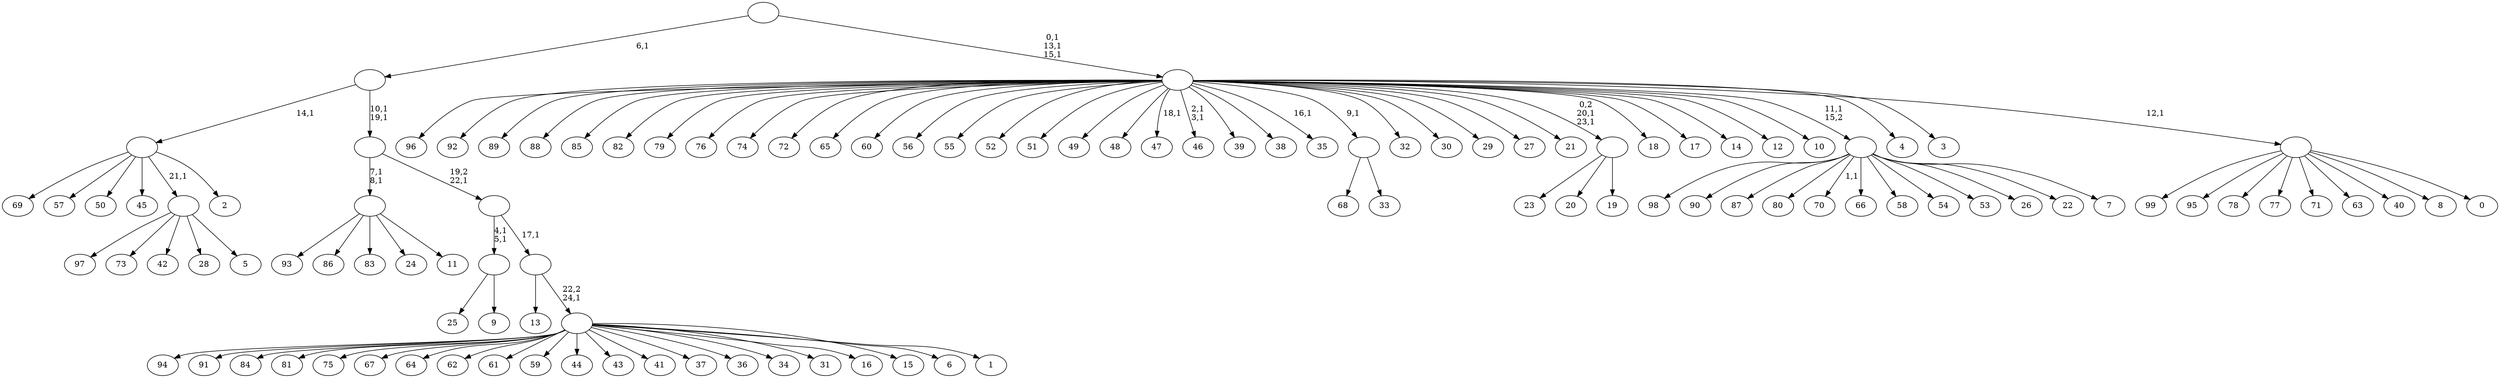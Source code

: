 digraph T {
	125 [label="99"]
	124 [label="98"]
	123 [label="97"]
	122 [label="96"]
	121 [label="95"]
	120 [label="94"]
	119 [label="93"]
	118 [label="92"]
	117 [label="91"]
	116 [label="90"]
	115 [label="89"]
	114 [label="88"]
	113 [label="87"]
	112 [label="86"]
	111 [label="85"]
	110 [label="84"]
	109 [label="83"]
	108 [label="82"]
	107 [label="81"]
	106 [label="80"]
	105 [label="79"]
	104 [label="78"]
	103 [label="77"]
	102 [label="76"]
	101 [label="75"]
	100 [label="74"]
	99 [label="73"]
	98 [label="72"]
	97 [label="71"]
	96 [label="70"]
	94 [label="69"]
	93 [label="68"]
	92 [label="67"]
	91 [label="66"]
	90 [label="65"]
	89 [label="64"]
	88 [label="63"]
	87 [label="62"]
	86 [label="61"]
	85 [label="60"]
	84 [label="59"]
	83 [label="58"]
	82 [label="57"]
	81 [label="56"]
	80 [label="55"]
	79 [label="54"]
	78 [label="53"]
	77 [label="52"]
	76 [label="51"]
	75 [label="50"]
	74 [label="49"]
	73 [label="48"]
	72 [label="47"]
	70 [label="46"]
	67 [label="45"]
	66 [label="44"]
	65 [label="43"]
	64 [label="42"]
	63 [label="41"]
	62 [label="40"]
	61 [label="39"]
	60 [label="38"]
	59 [label="37"]
	58 [label="36"]
	57 [label="35"]
	55 [label="34"]
	54 [label="33"]
	53 [label=""]
	52 [label="32"]
	51 [label="31"]
	50 [label="30"]
	49 [label="29"]
	48 [label="28"]
	47 [label="27"]
	46 [label="26"]
	45 [label="25"]
	44 [label="24"]
	43 [label="23"]
	42 [label="22"]
	41 [label="21"]
	40 [label="20"]
	39 [label="19"]
	38 [label=""]
	36 [label="18"]
	35 [label="17"]
	34 [label="16"]
	33 [label="15"]
	32 [label="14"]
	31 [label="13"]
	30 [label="12"]
	29 [label="11"]
	28 [label=""]
	26 [label="10"]
	25 [label="9"]
	24 [label=""]
	22 [label="8"]
	21 [label="7"]
	20 [label=""]
	19 [label="6"]
	18 [label="5"]
	17 [label=""]
	16 [label="4"]
	15 [label="3"]
	14 [label="2"]
	13 [label=""]
	12 [label="1"]
	11 [label=""]
	10 [label=""]
	9 [label=""]
	8 [label=""]
	6 [label=""]
	5 [label="0"]
	4 [label=""]
	3 [label=""]
	0 [label=""]
	53 -> 93 [label=""]
	53 -> 54 [label=""]
	38 -> 43 [label=""]
	38 -> 40 [label=""]
	38 -> 39 [label=""]
	28 -> 119 [label=""]
	28 -> 112 [label=""]
	28 -> 109 [label=""]
	28 -> 44 [label=""]
	28 -> 29 [label=""]
	24 -> 45 [label=""]
	24 -> 25 [label=""]
	20 -> 96 [label="1,1"]
	20 -> 124 [label=""]
	20 -> 116 [label=""]
	20 -> 113 [label=""]
	20 -> 106 [label=""]
	20 -> 91 [label=""]
	20 -> 83 [label=""]
	20 -> 79 [label=""]
	20 -> 78 [label=""]
	20 -> 46 [label=""]
	20 -> 42 [label=""]
	20 -> 21 [label=""]
	17 -> 123 [label=""]
	17 -> 99 [label=""]
	17 -> 64 [label=""]
	17 -> 48 [label=""]
	17 -> 18 [label=""]
	13 -> 94 [label=""]
	13 -> 82 [label=""]
	13 -> 75 [label=""]
	13 -> 67 [label=""]
	13 -> 17 [label="21,1"]
	13 -> 14 [label=""]
	11 -> 120 [label=""]
	11 -> 117 [label=""]
	11 -> 110 [label=""]
	11 -> 107 [label=""]
	11 -> 101 [label=""]
	11 -> 92 [label=""]
	11 -> 89 [label=""]
	11 -> 87 [label=""]
	11 -> 86 [label=""]
	11 -> 84 [label=""]
	11 -> 66 [label=""]
	11 -> 65 [label=""]
	11 -> 63 [label=""]
	11 -> 59 [label=""]
	11 -> 58 [label=""]
	11 -> 55 [label=""]
	11 -> 51 [label=""]
	11 -> 34 [label=""]
	11 -> 33 [label=""]
	11 -> 19 [label=""]
	11 -> 12 [label=""]
	10 -> 31 [label=""]
	10 -> 11 [label="22,2\n24,1"]
	9 -> 24 [label="4,1\n5,1"]
	9 -> 10 [label="17,1"]
	8 -> 28 [label="7,1\n8,1"]
	8 -> 9 [label="19,2\n22,1"]
	6 -> 8 [label="10,1\n19,1"]
	6 -> 13 [label="14,1"]
	4 -> 125 [label=""]
	4 -> 121 [label=""]
	4 -> 104 [label=""]
	4 -> 103 [label=""]
	4 -> 97 [label=""]
	4 -> 88 [label=""]
	4 -> 62 [label=""]
	4 -> 22 [label=""]
	4 -> 5 [label=""]
	3 -> 38 [label="0,2\n20,1\n23,1"]
	3 -> 57 [label="16,1"]
	3 -> 70 [label="2,1\n3,1"]
	3 -> 72 [label="18,1"]
	3 -> 122 [label=""]
	3 -> 118 [label=""]
	3 -> 115 [label=""]
	3 -> 114 [label=""]
	3 -> 111 [label=""]
	3 -> 108 [label=""]
	3 -> 105 [label=""]
	3 -> 102 [label=""]
	3 -> 100 [label=""]
	3 -> 98 [label=""]
	3 -> 90 [label=""]
	3 -> 85 [label=""]
	3 -> 81 [label=""]
	3 -> 80 [label=""]
	3 -> 77 [label=""]
	3 -> 76 [label=""]
	3 -> 74 [label=""]
	3 -> 73 [label=""]
	3 -> 61 [label=""]
	3 -> 60 [label=""]
	3 -> 53 [label="9,1"]
	3 -> 52 [label=""]
	3 -> 50 [label=""]
	3 -> 49 [label=""]
	3 -> 47 [label=""]
	3 -> 41 [label=""]
	3 -> 36 [label=""]
	3 -> 35 [label=""]
	3 -> 32 [label=""]
	3 -> 30 [label=""]
	3 -> 26 [label=""]
	3 -> 20 [label="11,1\n15,2"]
	3 -> 16 [label=""]
	3 -> 15 [label=""]
	3 -> 4 [label="12,1"]
	0 -> 3 [label="0,1\n13,1\n15,1"]
	0 -> 6 [label="6,1"]
}
